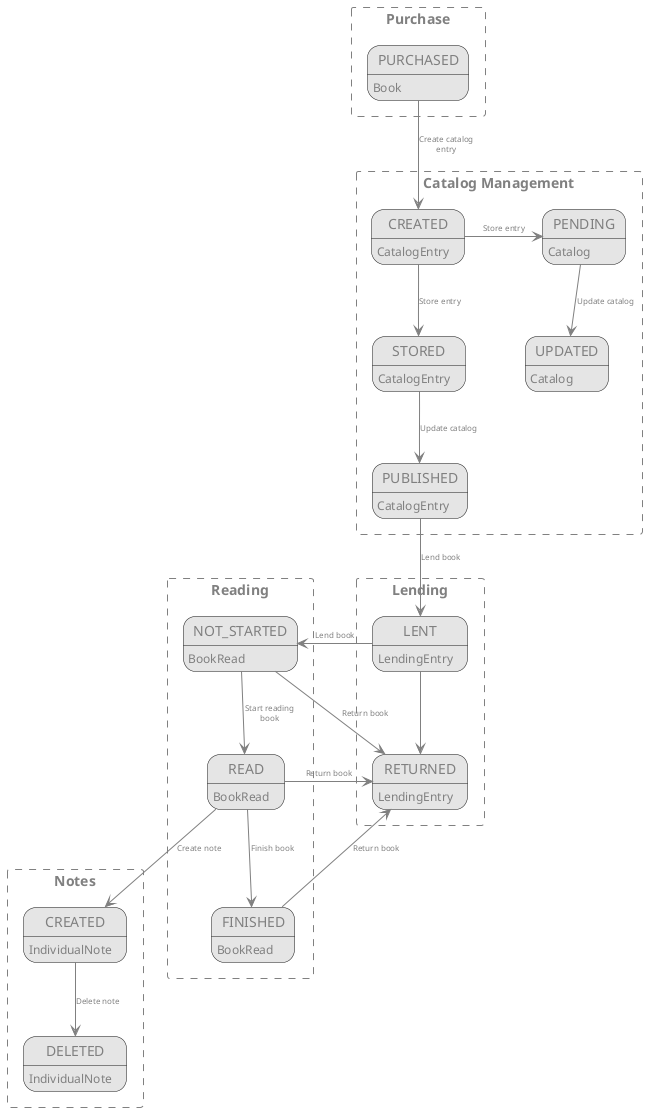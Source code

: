 @startuml
'https://plantuml.com/state-diagram

'skinparam linetype ortho
'skinparam linetype polyline
allowmixing

skinparam state {
    backgroundcolor #E5e5e5

    fontcolor grey
}

skinparam arrow {
    fontcolor grey
    fontsize 8
    color grey
}

skinparam rectangle {
    backgroundcolor white
    bordercolor grey
    borderstyle dashed
    fontcolor grey
}

rectangle Purchase {
    state "PURCHASED" as purchased
    purchased : Book
}

rectangle "Catalog Management" as catalogManagement {
    state "CREATED" as entryCreated
    state "PENDING" as pending
    pending : Catalog
    entryCreated : CatalogEntry
    state "STORED" as entryStored
    entryStored : CatalogEntry
    state "PUBLISHED" as entryPublished
    entryPublished : CatalogEntry

    state "UPDATED" as updated
    updated : Catalog
}

rectangle "Lending"{
    state "LENT" as lent
    lent : LendingEntry
    state "RETURNED" as returned
    returned : LendingEntry
}

rectangle "Reading" {
    state "NOT_STARTED" as notStarted
    notStarted : BookRead
    state "READ" as read
    read : BookRead
    state "FINISHED" as finished
    finished : BookRead
}

rectangle "Notes" {
    state "CREATED" as notesCreated
    notesCreated : IndividualNote
    state "DELETED" as notesDeleted
    notesDeleted : IndividualNote
}

purchased -down-> entryCreated : Create catalog\nentry
entryCreated -down-> entryStored : Store entry
entryCreated -> pending : Store entry
entryStored -down-> entryPublished : Update catalog

pending -down-> updated : Update catalog
entryPublished -down-> lent : Lend book
lent -> notStarted : Lend book
notStarted -down-> read : Start reading\nbook
read --> notesCreated : Create note
read -down-> finished : Finish book
finished -> returned : Return book
notStarted -left->returned : Return book
notesCreated --> notesDeleted : Delete note
read -right-> returned : Return book
lent -down-> returned



@enduml